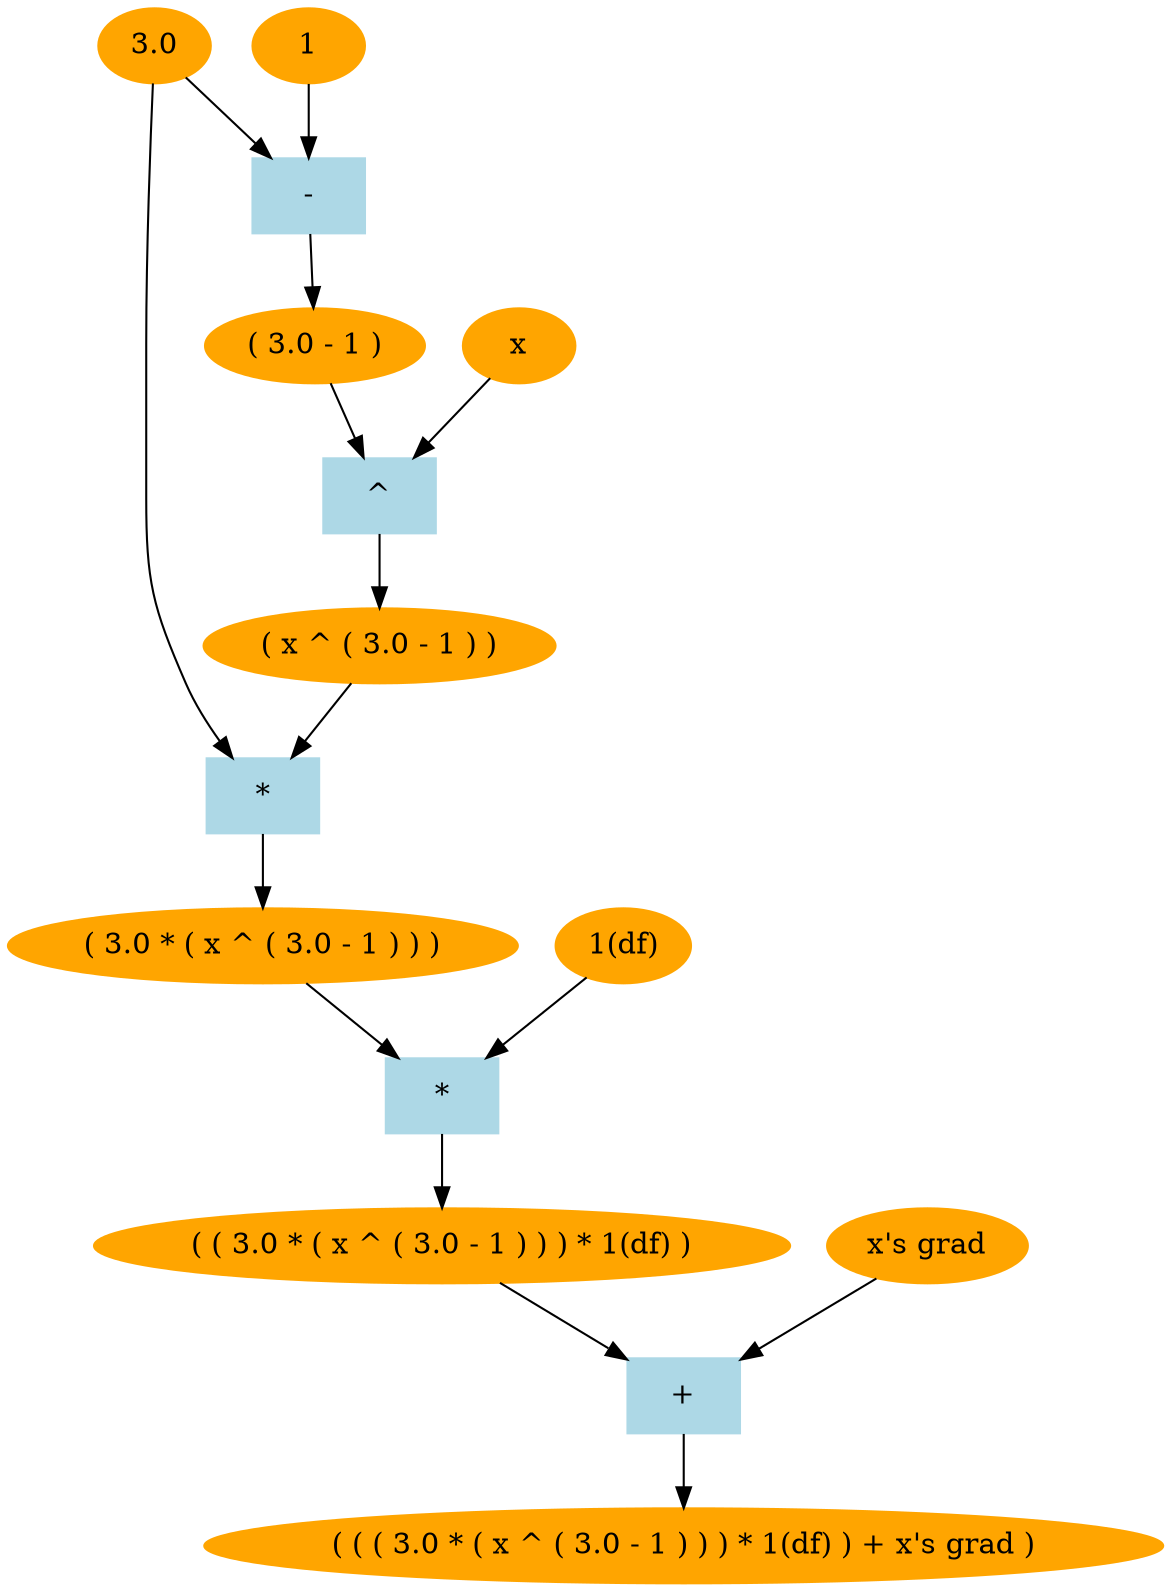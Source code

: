 strict digraph {
1725849023034 [label="( ( ( 3.0 * ( x ^ ( 3.0 - 1 ) ) ) * 1(df) ) + x's grad )",color=orange,style=filled]
1724403818588 [label="+", color=lightblue,style=filled,shape=box]
1724403818588 -> 1725849023034
1723585095211 -> 1724403818588
1723585095211 [label="( ( 3.0 * ( x ^ ( 3.0 - 1 ) ) ) * 1(df) )",color=orange,style=filled]
1726733392175 [label="*", color=lightblue,style=filled,shape=box]
1726733392175 -> 1723585095211
1725717643224 -> 1726733392175
1725717643224 [label="( 3.0 * ( x ^ ( 3.0 - 1 ) ) )",color=orange,style=filled]
1723737256131 [label="*", color=lightblue,style=filled,shape=box]
1723737256131 -> 1725717643224
1724098874776 -> 1723737256131
1724098874776 [label="3.0",color=orange,style=filled]
1725596215568 -> 1723737256131
1725596215568 [label="( x ^ ( 3.0 - 1 ) )",color=orange,style=filled]
1723834544161 [label="^", color=lightblue,style=filled,shape=box]
1723834544161 -> 1725596215568
1724646405668 -> 1723834544161
1724646405668 [label="x",color=orange,style=filled]
1725222381053 -> 1723834544161
1725222381053 [label="( 3.0 - 1 )",color=orange,style=filled]
1723516619854 [label="-", color=lightblue,style=filled,shape=box]
1723516619854 -> 1725222381053
1724098874776 -> 1723516619854
1724098874776 [label="3.0",color=orange,style=filled]
1723335299786 -> 1723516619854
1723335299786 [label="1",color=orange,style=filled]
null -> 1726733392175
null [label="1(df)",color=orange,style=filled]
1724261126399 -> 1724403818588
1724261126399 [label="x's grad",color=orange,style=filled]
}